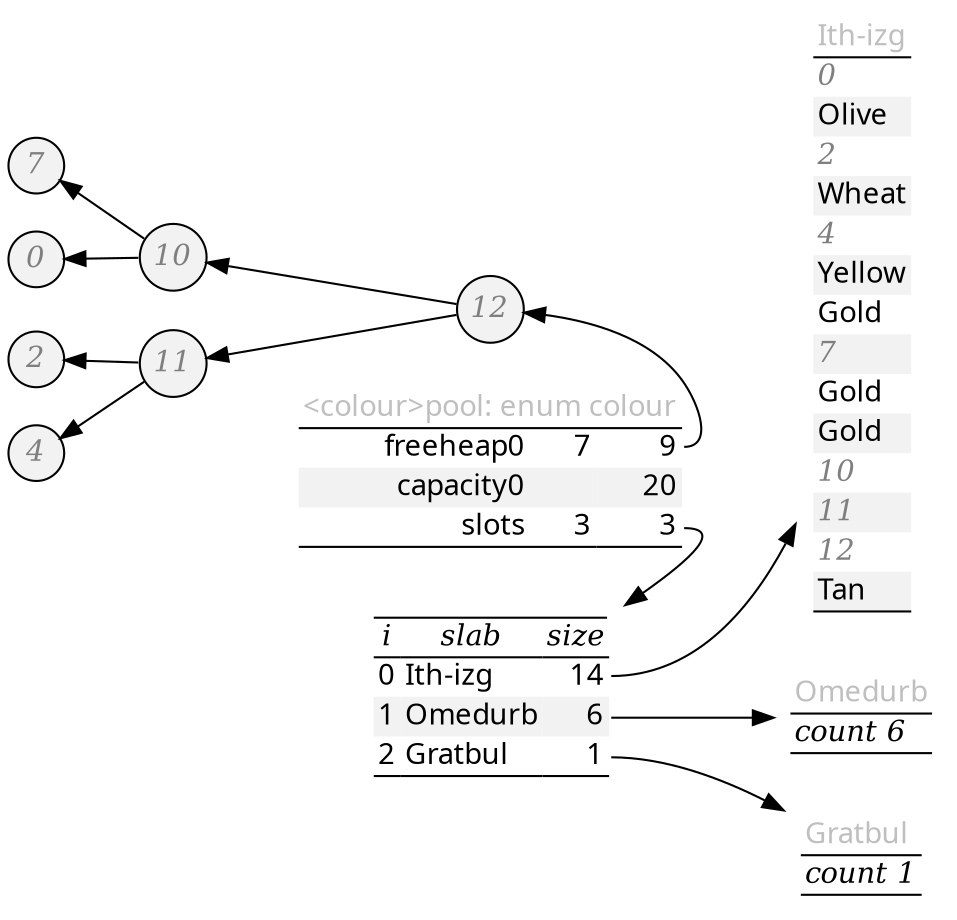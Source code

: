 digraph {
	graph [rankdir=LR, truecolor=true, bgcolor=transparent, fontname=modern];
	node [shape=none, fontname=modern];
	free0_0 [label=<<font color="Gray50" face="Times-Italic">12</font>>, width=0, height=0, margin=0.03, shape=circle, style=filled, fillcolor="Gray95"];
	free0_1 [label=<<font color="Gray50" face="Times-Italic">10</font>>, width=0, height=0, margin=0.03, shape=circle, style=filled, fillcolor="Gray95"];
	free0_1 -> free0_0 [dir=back];
	free0_2 [label=<<font color="Gray50" face="Times-Italic">11</font>>, width=0, height=0, margin=0.03, shape=circle, style=filled, fillcolor="Gray95"];
	free0_2 -> free0_0 [dir=back];
	free0_3 [label=<<font color="Gray50" face="Times-Italic">7</font>>, width=0, height=0, margin=0.03, shape=circle, style=filled, fillcolor="Gray95"];
	free0_3 -> free0_1 [dir=back];
	free0_4 [label=<<font color="Gray50" face="Times-Italic">0</font>>, width=0, height=0, margin=0.03, shape=circle, style=filled, fillcolor="Gray95"];
	free0_4 -> free0_1 [dir=back];
	free0_5 [label=<<font color="Gray50" face="Times-Italic">2</font>>, width=0, height=0, margin=0.03, shape=circle, style=filled, fillcolor="Gray95"];
	free0_5 -> free0_2 [dir=back];
	free0_6 [label=<<font color="Gray50" face="Times-Italic">4</font>>, width=0, height=0, margin=0.03, shape=circle, style=filled, fillcolor="Gray95"];
	free0_6 -> free0_2 [dir=back];
	{rank=same; free0_0; pool; slots; }
	free0_0 -> pool:free [dir=back];
	pool [label=<
<table border="0" cellspacing="0">
	<tr><td colspan="3" align="left"><font color="Grey75">&lt;colour&gt;pool: enum colour</font></td></tr>
	<hr/>
	<tr>
		<td border="0" align="right">freeheap0</td>
		<td border="0" align="right">7</td>
		<td port="free" border="0" align="right">9</td>
	</tr>
	<tr>
		<td border="0" align="right" bgcolor="Gray95">capacity0</td>
		<td border="0" bgcolor="Gray95"></td>
		<td border="0" align="right" bgcolor="Gray95">20</td>
	</tr>
	<tr>
		<td border="0" align="right">slots</td>
		<td border="0" align="right">3</td>
		<td port="slots" border="0" align="right">3</td>
	</tr>
	<hr/>
	<tr><td></td></tr>
</table>>];
	pool:slots -> slots;
	slots [label = <
<table border="0" cellspacing="0">
	<tr><td></td></tr>
	<hr/>
	<tr>
		<td border="0"><font face="Times-Italic">i</font></td>
		<td border="0"><font face="Times-Italic">slab</font></td>
		<td border="0"><font face="Times-Italic">size</font></td>
	</tr>
	<hr/>
	<tr>
		<td align="right">0</td>
		<td align="left">Ith-izg</td>
		<td port="0" align="right">14</td>
	</tr>
	<tr>
		<td align="right" bgcolor="Grey95">1</td>
		<td align="left" bgcolor="Grey95">Omedurb</td>
		<td port="1" align="right" bgcolor="Grey95">6</td>
	</tr>
	<tr>
		<td align="right">2</td>
		<td align="left">Gratbul</td>
		<td port="2" align="right">1</td>
	</tr>
	<hr/>
	<tr><td></td></tr>
</table>>];
	slots:0 -> slab0;
	slab0 [label=<
<table border="0" cellspacing="0">
	<tr><td align="left"><font color="Gray75">Ith-izg</font></td></tr>
	<hr/>
	<tr><td port="0" align="left"><font color="Gray50" face="Times-Italic">0</font></td></tr>
	<tr><td port="1" align="left" bgcolor="Grey95">Olive</td></tr>
	<tr><td port="2" align="left"><font color="Gray50" face="Times-Italic">2</font></td></tr>
	<tr><td port="3" align="left" bgcolor="Grey95">Wheat</td></tr>
	<tr><td port="4" align="left"><font color="Gray50" face="Times-Italic">4</font></td></tr>
	<tr><td port="5" align="left" bgcolor="Grey95">Yellow</td></tr>
	<tr><td port="6" align="left">Gold</td></tr>
	<tr><td port="7" align="left" bgcolor="Grey95"><font color="Gray50" face="Times-Italic">7</font></td></tr>
	<tr><td port="8" align="left">Gold</td></tr>
	<tr><td port="9" align="left" bgcolor="Grey95">Gold</td></tr>
	<tr><td port="10" align="left"><font color="Gray50" face="Times-Italic">10</font></td></tr>
	<tr><td port="11" align="left" bgcolor="Grey95"><font color="Gray50" face="Times-Italic">11</font></td></tr>
	<tr><td port="12" align="left"><font color="Gray50" face="Times-Italic">12</font></td></tr>
	<tr><td port="13" align="left" bgcolor="Grey95">Tan</td></tr>
	<hr/>
	<tr><td></td></tr>
</table>>];
	slots:1 -> slab1;
	slab1 [label=<
<table border="0" cellspacing="0">
	<tr><td align="left"><font color="Gray75">Omedurb</font></td></tr>
	<hr/>
	<tr><td align="left"><font face="Times-Italic">count 6</font></td></tr>
	<hr/>
	<tr><td></td></tr>
</table>>];
	slots:2 -> slab2;
	slab2 [label=<
<table border="0" cellspacing="0">
	<tr><td align="left"><font color="Gray75">Gratbul</font></td></tr>
	<hr/>
	<tr><td align="left"><font face="Times-Italic">count 1</font></td></tr>
	<hr/>
	<tr><td></td></tr>
</table>>];
	node [fillcolour=red];
}
